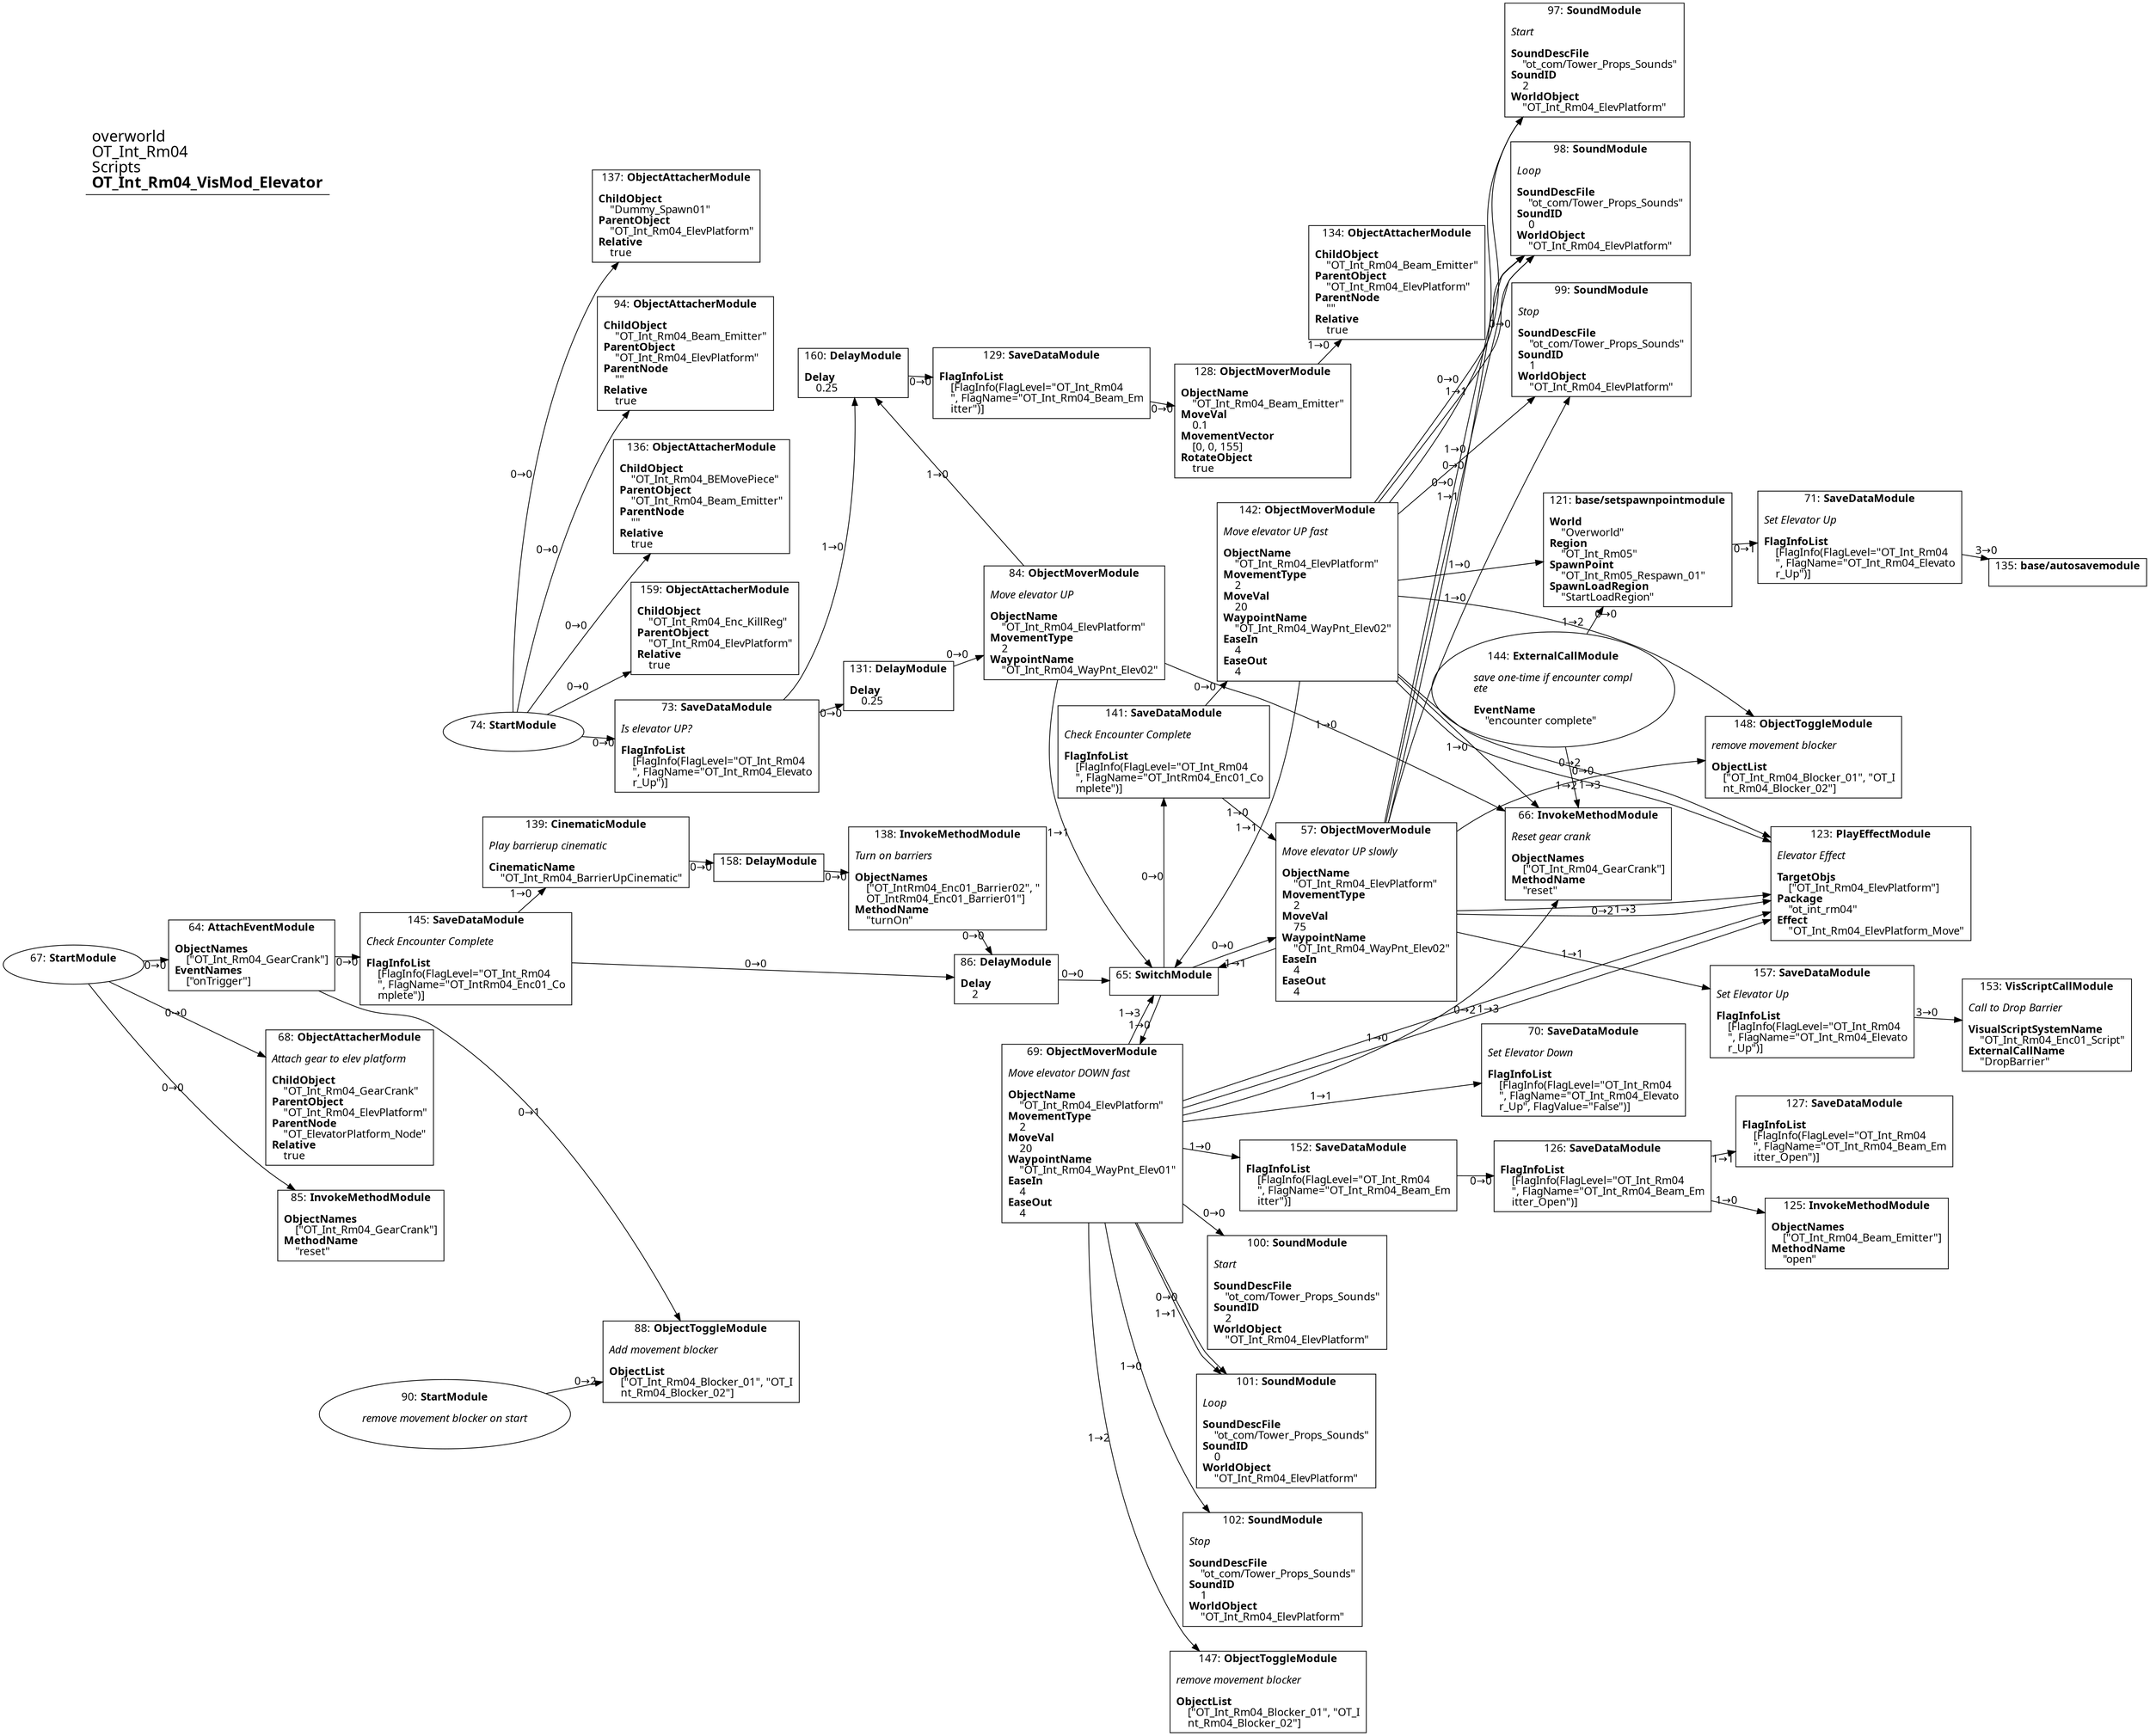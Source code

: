 digraph {
    layout = fdp;
    overlap = prism;
    sep = "+16";
    splines = spline;

    node [ shape = box ];

    graph [ fontname = "Segoe UI" ];
    node [ fontname = "Segoe UI" ];
    edge [ fontname = "Segoe UI" ];

    57 [ label = <57: <b>ObjectMoverModule</b><br/><br/><i>Move elevator UP slowly<br align="left"/></i><br align="left"/><b>ObjectName</b><br align="left"/>    &quot;OT_Int_Rm04_ElevPlatform&quot;<br align="left"/><b>MovementType</b><br align="left"/>    2<br align="left"/><b>MoveVal</b><br align="left"/>    75<br align="left"/><b>WaypointName</b><br align="left"/>    &quot;OT_Int_Rm04_WayPnt_Elev02&quot;<br align="left"/><b>EaseIn</b><br align="left"/>    4<br align="left"/><b>EaseOut</b><br align="left"/>    4<br align="left"/>> ];
    57 [ pos = "0.522,-0.9710001!" ];
    57 -> 65 [ label = "1→1" ];
    57 -> 97 [ label = "0→0" ];
    57 -> 98 [ label = "0→0" ];
    57 -> 99 [ label = "1→0" ];
    57 -> 98 [ label = "1→1" ];
    57 -> 123 [ label = "0→2" ];
    57 -> 123 [ label = "1→3" ];
    57 -> 148 [ label = "1→2" ];
    57 -> 157 [ label = "1→1" ];

    64 [ label = <64: <b>AttachEventModule</b><br/><br/><b>ObjectNames</b><br align="left"/>    [&quot;OT_Int_Rm04_GearCrank&quot;]<br align="left"/><b>EventNames</b><br align="left"/>    [&quot;onTrigger&quot;]<br align="left"/>> ];
    64 [ pos = "-0.93200004,-1.0760001!" ];
    64 -> 145 [ label = "0→0" ];
    64 -> 88 [ label = "0→1" ];

    65 [ label = <65: <b>SwitchModule</b><br/><br/>> ];
    65 [ pos = "0.25500003,-1.0760001!" ];
    65 -> 69 [ label = "1→0" ];
    65 -> 57 [ label = "0→0" ];
    65 -> 141 [ label = "0→0" ];

    66 [ label = <66: <b>InvokeMethodModule</b><br/><br/><i>Reset gear crank<br align="left"/></i><br align="left"/><b>ObjectNames</b><br align="left"/>    [&quot;OT_Int_Rm04_GearCrank&quot;]<br align="left"/><b>MethodName</b><br align="left"/>    &quot;reset&quot;<br align="left"/>> ];
    66 [ pos = "0.85,-0.85700005!" ];

    67 [ label = <67: <b>StartModule</b><br/><br/>> ];
    67 [ shape = oval ]
    67 [ pos = "-1.1500001,-1.075!" ];
    67 -> 64 [ label = "0→0" ];
    67 -> 68 [ label = "0→0" ];
    67 -> 85 [ label = "0→0" ];

    68 [ label = <68: <b>ObjectAttacherModule</b><br/><br/><i>Attach gear to elev platform<br align="left"/></i><br align="left"/><b>ChildObject</b><br align="left"/>    &quot;OT_Int_Rm04_GearCrank&quot;<br align="left"/><b>ParentObject</b><br align="left"/>    &quot;OT_Int_Rm04_ElevPlatform&quot;<br align="left"/><b>ParentNode</b><br align="left"/>    &quot;OT_ElevatorPlatform_Node&quot;<br align="left"/><b>Relative</b><br align="left"/>    true<br align="left"/>> ];
    68 [ pos = "-0.92700005,-1.251!" ];

    69 [ label = <69: <b>ObjectMoverModule</b><br/><br/><i>Move elevator DOWN fast<br align="left"/></i><br align="left"/><b>ObjectName</b><br align="left"/>    &quot;OT_Int_Rm04_ElevPlatform&quot;<br align="left"/><b>MovementType</b><br align="left"/>    2<br align="left"/><b>MoveVal</b><br align="left"/>    20<br align="left"/><b>WaypointName</b><br align="left"/>    &quot;OT_Int_Rm04_WayPnt_Elev01&quot;<br align="left"/><b>EaseIn</b><br align="left"/>    4<br align="left"/><b>EaseOut</b><br align="left"/>    4<br align="left"/>> ];
    69 [ pos = "0.49400002,-1.3900001!" ];
    69 -> 66 [ label = "1→0" ];
    69 -> 65 [ label = "1→3" ];
    69 -> 100 [ label = "0→0" ];
    69 -> 101 [ label = "0→0" ];
    69 -> 101 [ label = "1→1" ];
    69 -> 102 [ label = "1→0" ];
    69 -> 70 [ label = "1→1" ];
    69 -> 123 [ label = "0→2" ];
    69 -> 123 [ label = "1→3" ];
    69 -> 147 [ label = "1→2" ];
    69 -> 152 [ label = "1→0" ];

    70 [ label = <70: <b>SaveDataModule</b><br/><br/><i>Set Elevator Down<br align="left"/></i><br align="left"/><b>FlagInfoList</b><br align="left"/>    [FlagInfo(FlagLevel=&quot;OT_Int_Rm04<br align="left"/>    &quot;, FlagName=&quot;OT_Int_Rm04_Elevato<br align="left"/>    r_Up&quot;, FlagValue=&quot;False&quot;)]<br align="left"/>> ];
    70 [ pos = "0.94500005,-1.256!" ];

    71 [ label = <71: <b>SaveDataModule</b><br/><br/><i>Set Elevator Up<br align="left"/></i><br align="left"/><b>FlagInfoList</b><br align="left"/>    [FlagInfo(FlagLevel=&quot;OT_Int_Rm04<br align="left"/>    &quot;, FlagName=&quot;OT_Int_Rm04_Elevato<br align="left"/>    r_Up&quot;)]<br align="left"/>> ];
    71 [ pos = "1.195,-0.35900003!" ];
    71 -> 135 [ label = "3→0" ];

    73 [ label = <73: <b>SaveDataModule</b><br/><br/><i>Is elevator UP?<br align="left"/></i><br align="left"/><b>FlagInfoList</b><br align="left"/>    [FlagInfo(FlagLevel=&quot;OT_Int_Rm04<br align="left"/>    &quot;, FlagName=&quot;OT_Int_Rm04_Elevato<br align="left"/>    r_Up&quot;)]<br align="left"/>> ];
    73 [ pos = "-0.335,-0.416!" ];
    73 -> 131 [ label = "0→0" ];
    73 -> 160 [ label = "1→0" ];

    74 [ label = <74: <b>StartModule</b><br/><br/>> ];
    74 [ shape = oval ]
    74 [ pos = "-0.61600006,-0.416!" ];
    74 -> 73 [ label = "0→0" ];
    74 -> 94 [ label = "0→0" ];
    74 -> 136 [ label = "0→0" ];
    74 -> 137 [ label = "0→0" ];
    74 -> 159 [ label = "0→0" ];

    84 [ label = <84: <b>ObjectMoverModule</b><br/><br/><i>Move elevator UP<br align="left"/></i><br align="left"/><b>ObjectName</b><br align="left"/>    &quot;OT_Int_Rm04_ElevPlatform&quot;<br align="left"/><b>MovementType</b><br align="left"/>    2<br align="left"/><b>WaypointName</b><br align="left"/>    &quot;OT_Int_Rm04_WayPnt_Elev02&quot;<br align="left"/>> ];
    84 [ pos = "0.056,-0.416!" ];
    84 -> 65 [ label = "1→1" ];
    84 -> 66 [ label = "1→0" ];
    84 -> 160 [ label = "1→0" ];

    85 [ label = <85: <b>InvokeMethodModule</b><br/><br/><b>ObjectNames</b><br align="left"/>    [&quot;OT_Int_Rm04_GearCrank&quot;]<br align="left"/><b>MethodName</b><br align="left"/>    &quot;reset&quot;<br align="left"/>> ];
    85 [ pos = "-0.92600006,-1.345!" ];

    86 [ label = <86: <b>DelayModule</b><br/><br/><b>Delay</b><br align="left"/>    2<br align="left"/>> ];
    86 [ pos = "0.049000002,-1.0760001!" ];
    86 -> 65 [ label = "0→0" ];

    88 [ label = <88: <b>ObjectToggleModule</b><br/><br/><i>Add movement blocker<br align="left"/></i><br align="left"/><b>ObjectList</b><br align="left"/>    [&quot;OT_Int_Rm04_Blocker_01&quot;, &quot;OT_I<br align="left"/>    nt_Rm04_Blocker_02&quot;]<br align="left"/>> ];
    88 [ pos = "-0.58000004,-1.7880001!" ];

    90 [ label = <90: <b>StartModule</b><br/><br/><i>remove movement blocker on start<br align="left"/></i><br align="left"/>> ];
    90 [ shape = oval ]
    90 [ pos = "-0.81700003,-1.8340001!" ];
    90 -> 88 [ label = "0→2" ];

    94 [ label = <94: <b>ObjectAttacherModule</b><br/><br/><b>ChildObject</b><br align="left"/>    &quot;OT_Int_Rm04_Beam_Emitter&quot;<br align="left"/><b>ParentObject</b><br align="left"/>    &quot;OT_Int_Rm04_ElevPlatform&quot;<br align="left"/><b>ParentNode</b><br align="left"/>    &quot;&quot;<br align="left"/><b>Relative</b><br align="left"/>    true<br align="left"/>> ];
    94 [ pos = "-0.33600003,-0.10700001!" ];

    97 [ label = <97: <b>SoundModule</b><br/><br/><i>Start<br align="left"/></i><br align="left"/><b>SoundDescFile</b><br align="left"/>    &quot;ot_com/Tower_Props_Sounds&quot;<br align="left"/><b>SoundID</b><br align="left"/>    2<br align="left"/><b>WorldObject</b><br align="left"/>    &quot;OT_Int_Rm04_ElevPlatform&quot;<br align="left"/>> ];
    97 [ pos = "0.82100004,0.30600002!" ];

    98 [ label = <98: <b>SoundModule</b><br/><br/><i>Loop<br align="left"/></i><br align="left"/><b>SoundDescFile</b><br align="left"/>    &quot;ot_com/Tower_Props_Sounds&quot;<br align="left"/><b>SoundID</b><br align="left"/>    0<br align="left"/><b>WorldObject</b><br align="left"/>    &quot;OT_Int_Rm04_ElevPlatform&quot;<br align="left"/>> ];
    98 [ pos = "0.82500005,0.15100001!" ];

    99 [ label = <99: <b>SoundModule</b><br/><br/><i>Stop<br align="left"/></i><br align="left"/><b>SoundDescFile</b><br align="left"/>    &quot;ot_com/Tower_Props_Sounds&quot;<br align="left"/><b>SoundID</b><br align="left"/>    1<br align="left"/><b>WorldObject</b><br align="left"/>    &quot;OT_Int_Rm04_ElevPlatform&quot;<br align="left"/>> ];
    99 [ pos = "0.827,0.002!" ];

    100 [ label = <100: <b>SoundModule</b><br/><br/><i>Start<br align="left"/></i><br align="left"/><b>SoundDescFile</b><br align="left"/>    &quot;ot_com/Tower_Props_Sounds&quot;<br align="left"/><b>SoundID</b><br align="left"/>    2<br align="left"/><b>WorldObject</b><br align="left"/>    &quot;OT_Int_Rm04_ElevPlatform&quot;<br align="left"/>> ];
    100 [ pos = "0.72700006,-1.582!" ];

    101 [ label = <101: <b>SoundModule</b><br/><br/><i>Loop<br align="left"/></i><br align="left"/><b>SoundDescFile</b><br align="left"/>    &quot;ot_com/Tower_Props_Sounds&quot;<br align="left"/><b>SoundID</b><br align="left"/>    0<br align="left"/><b>WorldObject</b><br align="left"/>    &quot;OT_Int_Rm04_ElevPlatform&quot;<br align="left"/>> ];
    101 [ pos = "0.72900003,-1.733!" ];

    102 [ label = <102: <b>SoundModule</b><br/><br/><i>Stop<br align="left"/></i><br align="left"/><b>SoundDescFile</b><br align="left"/>    &quot;ot_com/Tower_Props_Sounds&quot;<br align="left"/><b>SoundID</b><br align="left"/>    1<br align="left"/><b>WorldObject</b><br align="left"/>    &quot;OT_Int_Rm04_ElevPlatform&quot;<br align="left"/>> ];
    102 [ pos = "0.73,-1.8870001!" ];

    121 [ label = <121: <b>base/setspawnpointmodule</b><br/><br/><b>World</b><br align="left"/>    &quot;Overworld&quot;<br align="left"/><b>Region</b><br align="left"/>    &quot;OT_Int_Rm05&quot;<br align="left"/><b>SpawnPoint</b><br align="left"/>    &quot;OT_Int_Rm05_Respawn_01&quot;<br align="left"/><b>SpawnLoadRegion</b><br align="left"/>    &quot;StartLoadRegion&quot;<br align="left"/>> ];
    121 [ pos = "0.97900003,-0.38200003!" ];
    121 -> 71 [ label = "0→1" ];

    123 [ label = <123: <b>PlayEffectModule</b><br/><br/><i>Elevator Effect<br align="left"/></i><br align="left"/><b>TargetObjs</b><br align="left"/>    [&quot;OT_Int_Rm04_ElevPlatform&quot;]<br align="left"/><b>Package</b><br align="left"/>    &quot;ot_int_rm04&quot;<br align="left"/><b>Effect</b><br align="left"/>    &quot;OT_Int_Rm04_ElevPlatform_Move&quot;<br align="left"/>> ];
    123 [ pos = "1.3130001,-0.975!" ];

    125 [ label = <125: <b>InvokeMethodModule</b><br/><br/><b>ObjectNames</b><br align="left"/>    [&quot;OT_Int_Rm04_Beam_Emitter&quot;]<br align="left"/><b>MethodName</b><br align="left"/>    &quot;open&quot;<br align="left"/>> ];
    125 [ pos = "1.2490001,-1.503!" ];

    126 [ label = <126: <b>SaveDataModule</b><br/><br/><b>FlagInfoList</b><br align="left"/>    [FlagInfo(FlagLevel=&quot;OT_Int_Rm04<br align="left"/>    &quot;, FlagName=&quot;OT_Int_Rm04_Beam_Em<br align="left"/>    itter_Open&quot;)]<br align="left"/>> ];
    126 [ pos = "0.98300004,-1.4130001!" ];
    126 -> 125 [ label = "1→0" ];
    126 -> 127 [ label = "1→1" ];

    127 [ label = <127: <b>SaveDataModule</b><br/><br/><b>FlagInfoList</b><br align="left"/>    [FlagInfo(FlagLevel=&quot;OT_Int_Rm04<br align="left"/>    &quot;, FlagName=&quot;OT_Int_Rm04_Beam_Em<br align="left"/>    itter_Open&quot;)]<br align="left"/>> ];
    127 [ pos = "1.2470001,-1.353!" ];

    128 [ label = <128: <b>ObjectMoverModule</b><br/><br/><b>ObjectName</b><br align="left"/>    &quot;OT_Int_Rm04_Beam_Emitter&quot;<br align="left"/><b>MoveVal</b><br align="left"/>    0.1<br align="left"/><b>MovementVector</b><br align="left"/>    [0, 0, 155]<br align="left"/><b>RotateObject</b><br align="left"/>    true<br align="left"/>> ];
    128 [ pos = "0.36900002,-0.13800001!" ];
    128 -> 134 [ label = "1→0" ];

    129 [ label = <129: <b>SaveDataModule</b><br/><br/><b>FlagInfoList</b><br align="left"/>    [FlagInfo(FlagLevel=&quot;OT_Int_Rm04<br align="left"/>    &quot;, FlagName=&quot;OT_Int_Rm04_Beam_Em<br align="left"/>    itter&quot;)]<br align="left"/>> ];
    129 [ pos = "0.143,-0.13800001!" ];
    129 -> 128 [ label = "0→0" ];

    131 [ label = <131: <b>DelayModule</b><br/><br/><b>Delay</b><br align="left"/>    0.25<br align="left"/>> ];
    131 [ pos = "-0.109000005,-0.416!" ];
    131 -> 84 [ label = "0→0" ];

    134 [ label = <134: <b>ObjectAttacherModule</b><br/><br/><b>ChildObject</b><br align="left"/>    &quot;OT_Int_Rm04_Beam_Emitter&quot;<br align="left"/><b>ParentObject</b><br align="left"/>    &quot;OT_Int_Rm04_ElevPlatform&quot;<br align="left"/><b>ParentNode</b><br align="left"/>    &quot;&quot;<br align="left"/><b>Relative</b><br align="left"/>    true<br align="left"/>> ];
    134 [ pos = "0.505,0.015000001!" ];

    135 [ label = <135: <b>base/autosavemodule</b><br/><br/>> ];
    135 [ pos = "1.452,-0.40500003!" ];

    136 [ label = <136: <b>ObjectAttacherModule</b><br/><br/><b>ChildObject</b><br align="left"/>    &quot;OT_Int_Rm04_BEMovePiece&quot;<br align="left"/><b>ParentObject</b><br align="left"/>    &quot;OT_Int_Rm04_Beam_Emitter&quot;<br align="left"/><b>ParentNode</b><br align="left"/>    &quot;&quot;<br align="left"/><b>Relative</b><br align="left"/>    true<br align="left"/>> ];
    136 [ pos = "-0.337,-0.215!" ];

    137 [ label = <137: <b>ObjectAttacherModule</b><br/><br/><b>ChildObject</b><br align="left"/>    &quot;Dummy_Spawn01&quot;<br align="left"/><b>ParentObject</b><br align="left"/>    &quot;OT_Int_Rm04_ElevPlatform&quot;<br align="left"/><b>Relative</b><br align="left"/>    true<br align="left"/>> ];
    137 [ pos = "-0.33800003,-0.008!" ];

    138 [ label = <138: <b>InvokeMethodModule</b><br/><br/><i>Turn on barriers<br align="left"/></i><br align="left"/><b>ObjectNames</b><br align="left"/>    [&quot;OT_IntRm04_Enc01_Barrier02&quot;, &quot;<br align="left"/>    OT_IntRm04_Enc01_Barrier01&quot;]<br align="left"/><b>MethodName</b><br align="left"/>    &quot;turnOn&quot;<br align="left"/>> ];
    138 [ pos = "-0.15300001,-0.9250001!" ];
    138 -> 86 [ label = "0→0" ];

    139 [ label = <139: <b>CinematicModule</b><br/><br/><i>Play barrierup cinematic<br align="left"/></i><br align="left"/><b>CinematicName</b><br align="left"/>    &quot;OT_Int_Rm04_BarrierUpCinematic&quot;<br align="left"/>> ];
    139 [ pos = "-0.508,-0.9250001!" ];
    139 -> 158 [ label = "0→0" ];

    141 [ label = <141: <b>SaveDataModule</b><br/><br/><i>Check Encounter Complete<br align="left"/></i><br align="left"/><b>FlagInfoList</b><br align="left"/>    [FlagInfo(FlagLevel=&quot;OT_Int_Rm04<br align="left"/>    &quot;, FlagName=&quot;OT_IntRm04_Enc01_Co<br align="left"/>    mplete&quot;)]<br align="left"/>> ];
    141 [ pos = "0.254,-0.74300003!" ];
    141 -> 57 [ label = "1→0" ];
    141 -> 142 [ label = "0→0" ];

    142 [ label = <142: <b>ObjectMoverModule</b><br/><br/><i>Move elevator UP fast<br align="left"/></i><br align="left"/><b>ObjectName</b><br align="left"/>    &quot;OT_Int_Rm04_ElevPlatform&quot;<br align="left"/><b>MovementType</b><br align="left"/>    2<br align="left"/><b>MoveVal</b><br align="left"/>    20<br align="left"/><b>WaypointName</b><br align="left"/>    &quot;OT_Int_Rm04_WayPnt_Elev02&quot;<br align="left"/><b>EaseIn</b><br align="left"/>    4<br align="left"/><b>EaseOut</b><br align="left"/>    4<br align="left"/>> ];
    142 [ pos = "0.47300002,-0.48900002!" ];
    142 -> 65 [ label = "1→1" ];
    142 -> 66 [ label = "1→0" ];
    142 -> 97 [ label = "0→0" ];
    142 -> 98 [ label = "0→0" ];
    142 -> 99 [ label = "1→0" ];
    142 -> 98 [ label = "1→1" ];
    142 -> 123 [ label = "0→2" ];
    142 -> 123 [ label = "1→3" ];
    142 -> 121 [ label = "1→0" ];
    142 -> 148 [ label = "1→2" ];

    144 [ label = <144: <b>ExternalCallModule</b><br/><br/><i>save one-time if encounter compl<br align="left"/>ete<br align="left"/></i><br align="left"/><b>EventName</b><br align="left"/>    &quot;encounter complete&quot;<br align="left"/>> ];
    144 [ shape = oval ]
    144 [ pos = "0.781,-0.588!" ];
    144 -> 121 [ label = "0→0" ];
    144 -> 66 [ label = "0→0" ];

    145 [ label = <145: <b>SaveDataModule</b><br/><br/><i>Check Encounter Complete<br align="left"/></i><br align="left"/><b>FlagInfoList</b><br align="left"/>    [FlagInfo(FlagLevel=&quot;OT_Int_Rm04<br align="left"/>    &quot;, FlagName=&quot;OT_IntRm04_Enc01_Co<br align="left"/>    mplete&quot;)]<br align="left"/>> ];
    145 [ pos = "-0.72200006,-1.0760001!" ];
    145 -> 139 [ label = "1→0" ];
    145 -> 86 [ label = "0→0" ];

    147 [ label = <147: <b>ObjectToggleModule</b><br/><br/><i>remove movement blocker<br align="left"/></i><br align="left"/><b>ObjectList</b><br align="left"/>    [&quot;OT_Int_Rm04_Blocker_01&quot;, &quot;OT_I<br align="left"/>    nt_Rm04_Blocker_02&quot;]<br align="left"/>> ];
    147 [ pos = "0.73,-2.045!" ];

    148 [ label = <148: <b>ObjectToggleModule</b><br/><br/><i>remove movement blocker<br align="left"/></i><br align="left"/><b>ObjectList</b><br align="left"/>    [&quot;OT_Int_Rm04_Blocker_01&quot;, &quot;OT_I<br align="left"/>    nt_Rm04_Blocker_02&quot;]<br align="left"/>> ];
    148 [ pos = "1.1780001,-0.69500005!" ];

    152 [ label = <152: <b>SaveDataModule</b><br/><br/><b>FlagInfoList</b><br align="left"/>    [FlagInfo(FlagLevel=&quot;OT_Int_Rm04<br align="left"/>    &quot;, FlagName=&quot;OT_Int_Rm04_Beam_Em<br align="left"/>    itter&quot;)]<br align="left"/>> ];
    152 [ pos = "0.77300006,-1.4120001!" ];
    152 -> 126 [ label = "0→0" ];

    153 [ label = <153: <b>VisScriptCallModule</b><br/><br/><i>Call to Drop Barrier<br align="left"/></i><br align="left"/><b>VisualScriptSystemName</b><br align="left"/>    &quot;OT_Int_Rm04_Enc01_Script&quot;<br align="left"/><b>ExternalCallName</b><br align="left"/>    &quot;DropBarrier&quot;<br align="left"/>> ];
    153 [ pos = "1.483,-1.215!" ];

    157 [ label = <157: <b>SaveDataModule</b><br/><br/><i>Set Elevator Up<br align="left"/></i><br align="left"/><b>FlagInfoList</b><br align="left"/>    [FlagInfo(FlagLevel=&quot;OT_Int_Rm04<br align="left"/>    &quot;, FlagName=&quot;OT_Int_Rm04_Elevato<br align="left"/>    r_Up&quot;)]<br align="left"/>> ];
    157 [ pos = "1.2470001,-1.169!" ];
    157 -> 153 [ label = "3→0" ];

    158 [ label = <158: <b>DelayModule</b><br/><br/>> ];
    158 [ pos = "-0.316,-0.9250001!" ];
    158 -> 138 [ label = "0→0" ];

    159 [ label = <159: <b>ObjectAttacherModule</b><br/><br/><b>ChildObject</b><br align="left"/>    &quot;OT_Int_Rm04_Enc_KillReg&quot;<br align="left"/><b>ParentObject</b><br align="left"/>    &quot;OT_Int_Rm04_ElevPlatform&quot;<br align="left"/><b>Relative</b><br align="left"/>    true<br align="left"/>> ];
    159 [ pos = "-0.33800003,-0.30100003!" ];

    160 [ label = <160: <b>DelayModule</b><br/><br/><b>Delay</b><br align="left"/>    0.25<br align="left"/>> ];
    160 [ pos = "-0.033,-0.136!" ];
    160 -> 129 [ label = "0→0" ];

    title [ pos = "-1.151,0.307!" ];
    title [ shape = underline ];
    title [ label = <<font point-size="20">overworld<br align="left"/>OT_Int_Rm04<br align="left"/>Scripts<br align="left"/><b>OT_Int_Rm04_VisMod_Elevator</b><br align="left"/></font>> ];
}
